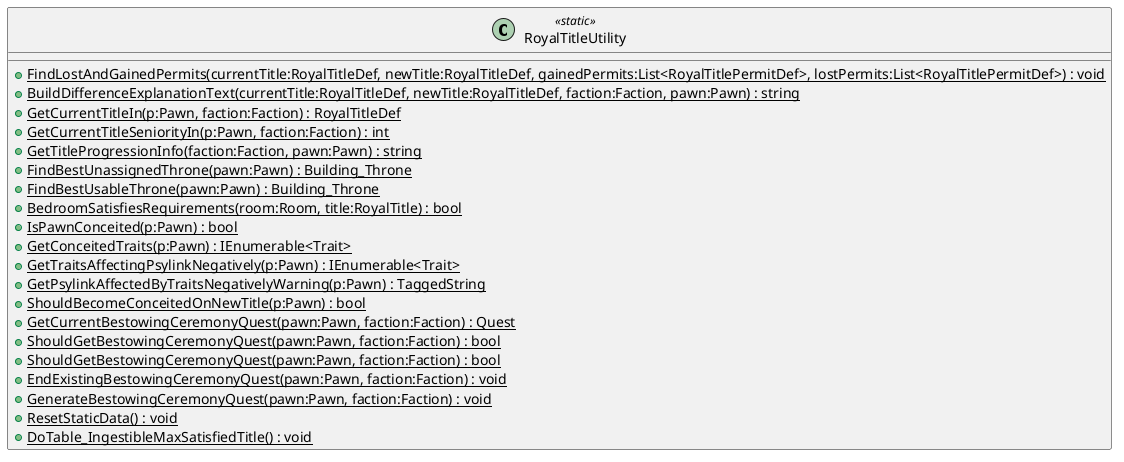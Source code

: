 @startuml
class RoyalTitleUtility <<static>> {
    + {static} FindLostAndGainedPermits(currentTitle:RoyalTitleDef, newTitle:RoyalTitleDef, gainedPermits:List<RoyalTitlePermitDef>, lostPermits:List<RoyalTitlePermitDef>) : void
    + {static} BuildDifferenceExplanationText(currentTitle:RoyalTitleDef, newTitle:RoyalTitleDef, faction:Faction, pawn:Pawn) : string
    + {static} GetCurrentTitleIn(p:Pawn, faction:Faction) : RoyalTitleDef
    + {static} GetCurrentTitleSeniorityIn(p:Pawn, faction:Faction) : int
    + {static} GetTitleProgressionInfo(faction:Faction, pawn:Pawn) : string
    + {static} FindBestUnassignedThrone(pawn:Pawn) : Building_Throne
    + {static} FindBestUsableThrone(pawn:Pawn) : Building_Throne
    + {static} BedroomSatisfiesRequirements(room:Room, title:RoyalTitle) : bool
    + {static} IsPawnConceited(p:Pawn) : bool
    + {static} GetConceitedTraits(p:Pawn) : IEnumerable<Trait>
    + {static} GetTraitsAffectingPsylinkNegatively(p:Pawn) : IEnumerable<Trait>
    + {static} GetPsylinkAffectedByTraitsNegativelyWarning(p:Pawn) : TaggedString
    + {static} ShouldBecomeConceitedOnNewTitle(p:Pawn) : bool
    + {static} GetCurrentBestowingCeremonyQuest(pawn:Pawn, faction:Faction) : Quest
    + {static} ShouldGetBestowingCeremonyQuest(pawn:Pawn, faction:Faction) : bool
    + {static} ShouldGetBestowingCeremonyQuest(pawn:Pawn, faction:Faction) : bool
    + {static} EndExistingBestowingCeremonyQuest(pawn:Pawn, faction:Faction) : void
    + {static} GenerateBestowingCeremonyQuest(pawn:Pawn, faction:Faction) : void
    + {static} ResetStaticData() : void
    + {static} DoTable_IngestibleMaxSatisfiedTitle() : void
}
@enduml
